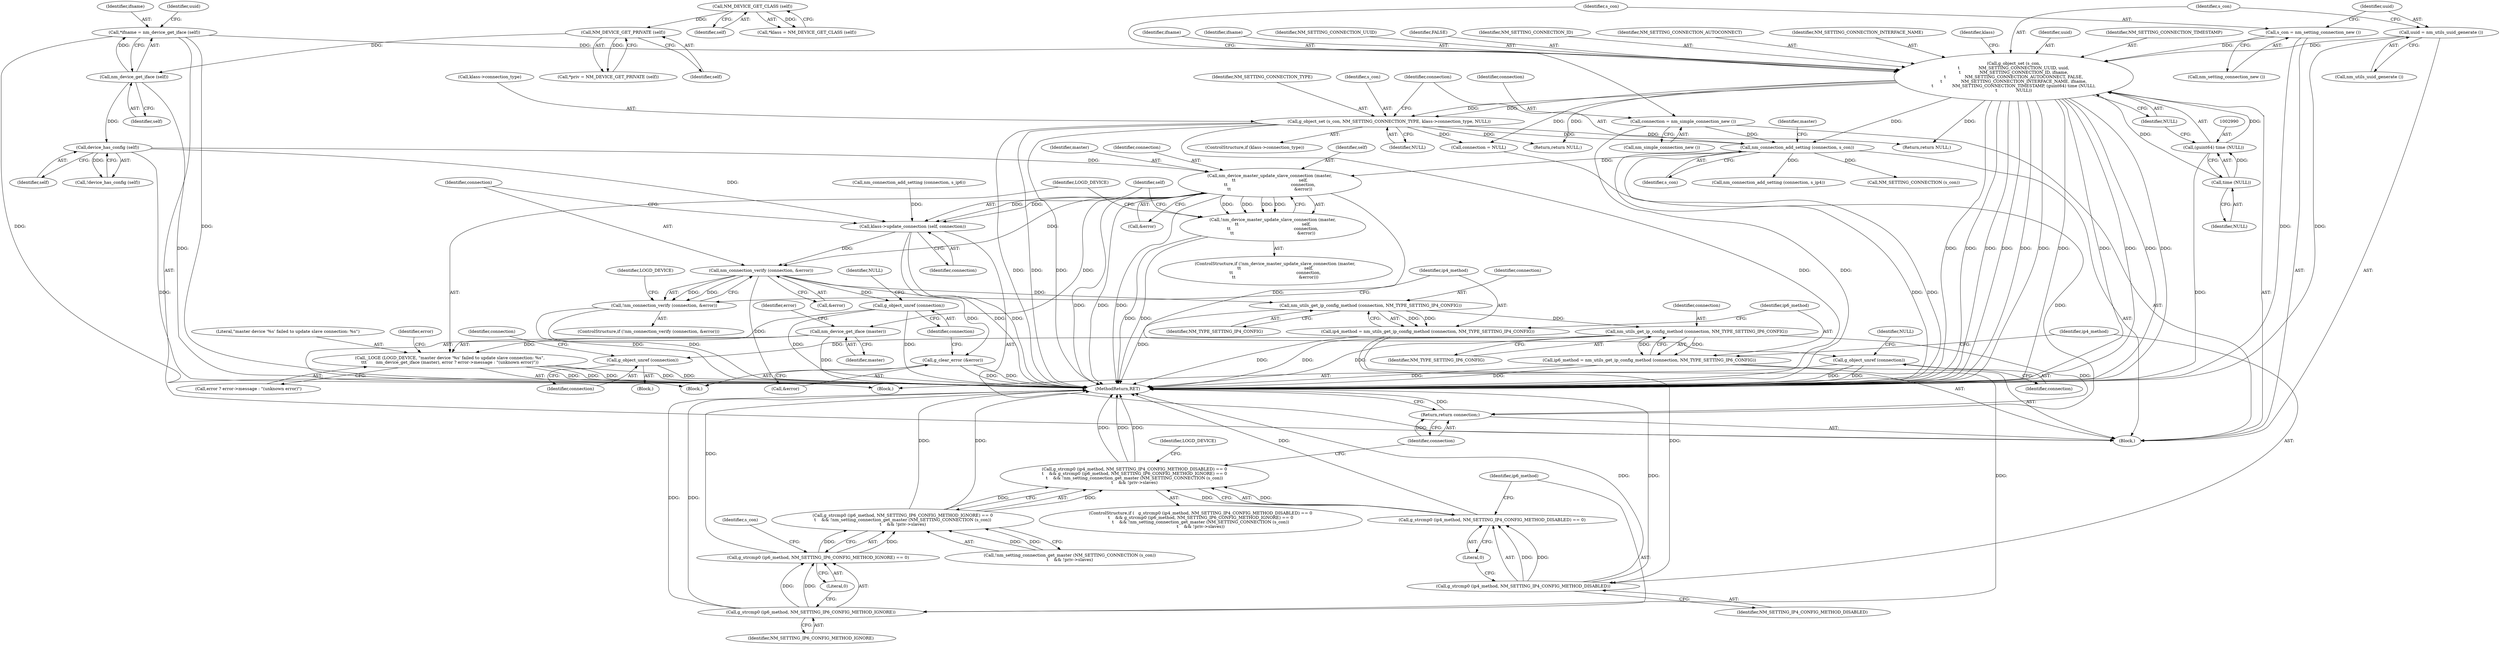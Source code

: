 digraph "0_NetworkManager_d5fc88e573fa58b93034b04d35a2454f5d28cad9@pointer" {
"1003013" [label="(Call,nm_device_master_update_slave_connection (master,\n\t\t                                               self,\n\t\t                                               connection,\n\t\t                                               &error))"];
"1002961" [label="(Call,device_has_config (self))"];
"1002936" [label="(Call,nm_device_get_iface (self))"];
"1002931" [label="(Call,NM_DEVICE_GET_PRIVATE (self))"];
"1002926" [label="(Call,NM_DEVICE_GET_CLASS (self))"];
"1003005" [label="(Call,nm_connection_add_setting (connection, s_con))"];
"1002969" [label="(Call,connection = nm_simple_connection_new ())"];
"1002978" [label="(Call,g_object_set (s_con,\n\t              NM_SETTING_CONNECTION_UUID, uuid,\n\t              NM_SETTING_CONNECTION_ID, ifname,\n\t              NM_SETTING_CONNECTION_AUTOCONNECT, FALSE,\n\t              NM_SETTING_CONNECTION_INTERFACE_NAME, ifname,\n\t              NM_SETTING_CONNECTION_TIMESTAMP, (guint64) time (NULL),\n\t              NULL))"];
"1002972" [label="(Call,s_con = nm_setting_connection_new ())"];
"1002975" [label="(Call,uuid = nm_utils_uuid_generate ())"];
"1002934" [label="(Call,*ifname = nm_device_get_iface (self))"];
"1002989" [label="(Call,(guint64) time (NULL))"];
"1002991" [label="(Call,time (NULL))"];
"1002998" [label="(Call,g_object_set (s_con, NM_SETTING_CONNECTION_TYPE, klass->connection_type, NULL))"];
"1003012" [label="(Call,!nm_device_master_update_slave_connection (master,\n\t\t                                               self,\n\t\t                                               connection,\n\t\t                                               &error))"];
"1003023" [label="(Call,nm_device_get_iface (master))"];
"1003020" [label="(Call,_LOGE (LOGD_DEVICE, \"master device '%s' failed to update slave connection: %s\",\n\t\t\t       nm_device_get_iface (master), error ? error->message : \"(unknown error)\"))"];
"1003033" [label="(Call,g_object_unref (connection))"];
"1003057" [label="(Call,klass->update_connection (self, connection))"];
"1003062" [label="(Call,nm_connection_verify (connection, &error))"];
"1003061" [label="(Call,!nm_connection_verify (connection, &error))"];
"1003073" [label="(Call,g_clear_error (&error))"];
"1003076" [label="(Call,g_object_unref (connection))"];
"1003082" [label="(Call,nm_utils_get_ip_config_method (connection, NM_TYPE_SETTING_IP4_CONFIG))"];
"1003080" [label="(Call,ip4_method = nm_utils_get_ip_config_method (connection, NM_TYPE_SETTING_IP4_CONFIG))"];
"1003093" [label="(Call,g_strcmp0 (ip4_method, NM_SETTING_IP4_CONFIG_METHOD_DISABLED))"];
"1003092" [label="(Call,g_strcmp0 (ip4_method, NM_SETTING_IP4_CONFIG_METHOD_DISABLED) == 0)"];
"1003091" [label="(Call,g_strcmp0 (ip4_method, NM_SETTING_IP4_CONFIG_METHOD_DISABLED) == 0\n\t    && g_strcmp0 (ip6_method, NM_SETTING_IP6_CONFIG_METHOD_IGNORE) == 0\n\t    && !nm_setting_connection_get_master (NM_SETTING_CONNECTION (s_con))\n\t    && !priv->slaves)"];
"1003087" [label="(Call,nm_utils_get_ip_config_method (connection, NM_TYPE_SETTING_IP6_CONFIG))"];
"1003085" [label="(Call,ip6_method = nm_utils_get_ip_config_method (connection, NM_TYPE_SETTING_IP6_CONFIG))"];
"1003099" [label="(Call,g_strcmp0 (ip6_method, NM_SETTING_IP6_CONFIG_METHOD_IGNORE))"];
"1003098" [label="(Call,g_strcmp0 (ip6_method, NM_SETTING_IP6_CONFIG_METHOD_IGNORE) == 0)"];
"1003097" [label="(Call,g_strcmp0 (ip6_method, NM_SETTING_IP6_CONFIG_METHOD_IGNORE) == 0\n\t    && !nm_setting_connection_get_master (NM_SETTING_CONNECTION (s_con))\n\t    && !priv->slaves)"];
"1003116" [label="(Call,g_object_unref (connection))"];
"1003121" [label="(Return,return connection;)"];
"1003061" [label="(Call,!nm_connection_verify (connection, &error))"];
"1003025" [label="(Call,error ? error->message : \"(unknown error)\")"];
"1003117" [label="(Identifier,connection)"];
"1002927" [label="(Identifier,self)"];
"1003101" [label="(Identifier,NM_SETTING_IP6_CONFIG_METHOD_IGNORE)"];
"1003020" [label="(Call,_LOGE (LOGD_DEVICE, \"master device '%s' failed to update slave connection: %s\",\n\t\t\t       nm_device_get_iface (master), error ? error->message : \"(unknown error)\"))"];
"1003096" [label="(Literal,0)"];
"1003074" [label="(Call,&error)"];
"1003093" [label="(Call,g_strcmp0 (ip4_method, NM_SETTING_IP4_CONFIG_METHOD_DISABLED))"];
"1003063" [label="(Identifier,connection)"];
"1002981" [label="(Identifier,uuid)"];
"1003079" [label="(Identifier,NULL)"];
"1003089" [label="(Identifier,NM_TYPE_SETTING_IP6_CONFIG)"];
"1003102" [label="(Literal,0)"];
"1003005" [label="(Call,nm_connection_add_setting (connection, s_con))"];
"1002961" [label="(Call,device_has_config (self))"];
"1003045" [label="(Call,nm_connection_add_setting (connection, s_ip4))"];
"1003106" [label="(Call,NM_SETTING_CONNECTION (s_con))"];
"1003099" [label="(Call,g_strcmp0 (ip6_method, NM_SETTING_IP6_CONFIG_METHOD_IGNORE))"];
"1003077" [label="(Identifier,connection)"];
"1003026" [label="(Identifier,error)"];
"1003114" [label="(Identifier,LOGD_DEVICE)"];
"1002975" [label="(Call,uuid = nm_utils_uuid_generate ())"];
"1002998" [label="(Call,g_object_set (s_con, NM_SETTING_CONNECTION_TYPE, klass->connection_type, NULL))"];
"1003021" [label="(Identifier,LOGD_DEVICE)"];
"1002931" [label="(Call,NM_DEVICE_GET_PRIVATE (self))"];
"1003097" [label="(Call,g_strcmp0 (ip6_method, NM_SETTING_IP6_CONFIG_METHOD_IGNORE) == 0\n\t    && !nm_setting_connection_get_master (NM_SETTING_CONNECTION (s_con))\n\t    && !priv->slaves)"];
"1002922" [label="(Block,)"];
"1003087" [label="(Call,nm_utils_get_ip_config_method (connection, NM_TYPE_SETTING_IP6_CONFIG))"];
"1002991" [label="(Call,time (NULL))"];
"1003006" [label="(Identifier,connection)"];
"1003081" [label="(Identifier,ip4_method)"];
"1003060" [label="(ControlStructure,if (!nm_connection_verify (connection, &error)))"];
"1003023" [label="(Call,nm_device_get_iface (master))"];
"1003090" [label="(ControlStructure,if (   g_strcmp0 (ip4_method, NM_SETTING_IP4_CONFIG_METHOD_DISABLED) == 0\n\t    && g_strcmp0 (ip6_method, NM_SETTING_IP6_CONFIG_METHOD_IGNORE) == 0\n\t    && !nm_setting_connection_get_master (NM_SETTING_CONNECTION (s_con))\n\t    && !priv->slaves))"];
"1002972" [label="(Call,s_con = nm_setting_connection_new ())"];
"1003092" [label="(Call,g_strcmp0 (ip4_method, NM_SETTING_IP4_CONFIG_METHOD_DISABLED) == 0)"];
"1003119" [label="(Identifier,connection)"];
"1002960" [label="(Call,!device_has_config (self))"];
"1002969" [label="(Call,connection = nm_simple_connection_new ())"];
"1002988" [label="(Identifier,NM_SETTING_CONNECTION_TIMESTAMP)"];
"1003088" [label="(Identifier,connection)"];
"1003116" [label="(Call,g_object_unref (connection))"];
"1002994" [label="(ControlStructure,if (klass->connection_type))"];
"1003007" [label="(Identifier,s_con)"];
"1003001" [label="(Call,klass->connection_type)"];
"1003062" [label="(Call,nm_connection_verify (connection, &error))"];
"1002992" [label="(Identifier,NULL)"];
"1003076" [label="(Call,g_object_unref (connection))"];
"1003121" [label="(Return,return connection;)"];
"1002935" [label="(Identifier,ifname)"];
"1002979" [label="(Identifier,s_con)"];
"1002977" [label="(Call,nm_utils_uuid_generate ())"];
"1003019" [label="(Block,)"];
"1003083" [label="(Identifier,connection)"];
"1002924" [label="(Call,*klass = NM_DEVICE_GET_CLASS (self))"];
"1002987" [label="(Identifier,ifname)"];
"1003000" [label="(Identifier,NM_SETTING_CONNECTION_TYPE)"];
"1003084" [label="(Identifier,NM_TYPE_SETTING_IP4_CONFIG)"];
"1003022" [label="(Literal,\"master device '%s' failed to update slave connection: %s\")"];
"1003034" [label="(Identifier,connection)"];
"1003098" [label="(Call,g_strcmp0 (ip6_method, NM_SETTING_IP6_CONFIG_METHOD_IGNORE) == 0)"];
"1003057" [label="(Call,klass->update_connection (self, connection))"];
"1003078" [label="(Return,return NULL;)"];
"1003082" [label="(Call,nm_utils_get_ip_config_method (connection, NM_TYPE_SETTING_IP4_CONFIG))"];
"1003068" [label="(Identifier,LOGD_DEVICE)"];
"1002976" [label="(Identifier,uuid)"];
"1003064" [label="(Call,&error)"];
"1003058" [label="(Identifier,self)"];
"1002993" [label="(Identifier,NULL)"];
"1003054" [label="(Call,nm_connection_add_setting (connection, s_ip6))"];
"1002937" [label="(Identifier,self)"];
"1003118" [label="(Call,connection = NULL)"];
"1003080" [label="(Call,ip4_method = nm_utils_get_ip_config_method (connection, NM_TYPE_SETTING_IP4_CONFIG))"];
"1003033" [label="(Call,g_object_unref (connection))"];
"1002983" [label="(Identifier,ifname)"];
"1003100" [label="(Identifier,ip6_method)"];
"1003011" [label="(ControlStructure,if (!nm_device_master_update_slave_connection (master,\n\t\t                                               self,\n\t\t                                               connection,\n\t\t                                               &error)))"];
"1003103" [label="(Call,!nm_setting_connection_get_master (NM_SETTING_CONNECTION (s_con))\n\t    && !priv->slaves)"];
"1002973" [label="(Identifier,s_con)"];
"1002980" [label="(Identifier,NM_SETTING_CONNECTION_UUID)"];
"1002985" [label="(Identifier,FALSE)"];
"1003085" [label="(Call,ip6_method = nm_utils_get_ip_config_method (connection, NM_TYPE_SETTING_IP6_CONFIG))"];
"1002982" [label="(Identifier,NM_SETTING_CONNECTION_ID)"];
"1003107" [label="(Identifier,s_con)"];
"1007368" [label="(MethodReturn,RET)"];
"1002934" [label="(Call,*ifname = nm_device_get_iface (self))"];
"1002984" [label="(Identifier,NM_SETTING_CONNECTION_AUTOCONNECT)"];
"1003016" [label="(Identifier,connection)"];
"1002999" [label="(Identifier,s_con)"];
"1003091" [label="(Call,g_strcmp0 (ip4_method, NM_SETTING_IP4_CONFIG_METHOD_DISABLED) == 0\n\t    && g_strcmp0 (ip6_method, NM_SETTING_IP6_CONFIG_METHOD_IGNORE) == 0\n\t    && !nm_setting_connection_get_master (NM_SETTING_CONNECTION (s_con))\n\t    && !priv->slaves)"];
"1003036" [label="(Identifier,NULL)"];
"1002936" [label="(Call,nm_device_get_iface (self))"];
"1003009" [label="(Identifier,master)"];
"1002986" [label="(Identifier,NM_SETTING_CONNECTION_INTERFACE_NAME)"];
"1003112" [label="(Block,)"];
"1002978" [label="(Call,g_object_set (s_con,\n\t              NM_SETTING_CONNECTION_UUID, uuid,\n\t              NM_SETTING_CONNECTION_ID, ifname,\n\t              NM_SETTING_CONNECTION_AUTOCONNECT, FALSE,\n\t              NM_SETTING_CONNECTION_INTERFACE_NAME, ifname,\n\t              NM_SETTING_CONNECTION_TIMESTAMP, (guint64) time (NULL),\n\t              NULL))"];
"1003073" [label="(Call,g_clear_error (&error))"];
"1003066" [label="(Block,)"];
"1003017" [label="(Call,&error)"];
"1003059" [label="(Identifier,connection)"];
"1003095" [label="(Identifier,NM_SETTING_IP4_CONFIG_METHOD_DISABLED)"];
"1002944" [label="(Identifier,uuid)"];
"1003012" [label="(Call,!nm_device_master_update_slave_connection (master,\n\t\t                                               self,\n\t\t                                               connection,\n\t\t                                               &error))"];
"1003094" [label="(Identifier,ip4_method)"];
"1003122" [label="(Identifier,connection)"];
"1003004" [label="(Identifier,NULL)"];
"1002929" [label="(Call,*priv = NM_DEVICE_GET_PRIVATE (self))"];
"1003035" [label="(Return,return NULL;)"];
"1002974" [label="(Call,nm_setting_connection_new ())"];
"1002996" [label="(Identifier,klass)"];
"1003086" [label="(Identifier,ip6_method)"];
"1003024" [label="(Identifier,master)"];
"1002970" [label="(Identifier,connection)"];
"1002962" [label="(Identifier,self)"];
"1003032" [label="(Identifier,error)"];
"1002971" [label="(Call,nm_simple_connection_new ())"];
"1003015" [label="(Identifier,self)"];
"1002926" [label="(Call,NM_DEVICE_GET_CLASS (self))"];
"1002932" [label="(Identifier,self)"];
"1003013" [label="(Call,nm_device_master_update_slave_connection (master,\n\t\t                                               self,\n\t\t                                               connection,\n\t\t                                               &error))"];
"1003014" [label="(Identifier,master)"];
"1002989" [label="(Call,(guint64) time (NULL))"];
"1003013" -> "1003012"  [label="AST: "];
"1003013" -> "1003017"  [label="CFG: "];
"1003014" -> "1003013"  [label="AST: "];
"1003015" -> "1003013"  [label="AST: "];
"1003016" -> "1003013"  [label="AST: "];
"1003017" -> "1003013"  [label="AST: "];
"1003012" -> "1003013"  [label="CFG: "];
"1003013" -> "1007368"  [label="DDG: "];
"1003013" -> "1007368"  [label="DDG: "];
"1003013" -> "1007368"  [label="DDG: "];
"1003013" -> "1003012"  [label="DDG: "];
"1003013" -> "1003012"  [label="DDG: "];
"1003013" -> "1003012"  [label="DDG: "];
"1003013" -> "1003012"  [label="DDG: "];
"1002961" -> "1003013"  [label="DDG: "];
"1003005" -> "1003013"  [label="DDG: "];
"1003013" -> "1003023"  [label="DDG: "];
"1003013" -> "1003033"  [label="DDG: "];
"1003013" -> "1003057"  [label="DDG: "];
"1003013" -> "1003057"  [label="DDG: "];
"1003013" -> "1003062"  [label="DDG: "];
"1002961" -> "1002960"  [label="AST: "];
"1002961" -> "1002962"  [label="CFG: "];
"1002962" -> "1002961"  [label="AST: "];
"1002960" -> "1002961"  [label="CFG: "];
"1002961" -> "1007368"  [label="DDG: "];
"1002961" -> "1002960"  [label="DDG: "];
"1002936" -> "1002961"  [label="DDG: "];
"1002961" -> "1003057"  [label="DDG: "];
"1002936" -> "1002934"  [label="AST: "];
"1002936" -> "1002937"  [label="CFG: "];
"1002937" -> "1002936"  [label="AST: "];
"1002934" -> "1002936"  [label="CFG: "];
"1002936" -> "1007368"  [label="DDG: "];
"1002936" -> "1002934"  [label="DDG: "];
"1002931" -> "1002936"  [label="DDG: "];
"1002931" -> "1002929"  [label="AST: "];
"1002931" -> "1002932"  [label="CFG: "];
"1002932" -> "1002931"  [label="AST: "];
"1002929" -> "1002931"  [label="CFG: "];
"1002931" -> "1002929"  [label="DDG: "];
"1002926" -> "1002931"  [label="DDG: "];
"1002926" -> "1002924"  [label="AST: "];
"1002926" -> "1002927"  [label="CFG: "];
"1002927" -> "1002926"  [label="AST: "];
"1002924" -> "1002926"  [label="CFG: "];
"1002926" -> "1002924"  [label="DDG: "];
"1003005" -> "1002922"  [label="AST: "];
"1003005" -> "1003007"  [label="CFG: "];
"1003006" -> "1003005"  [label="AST: "];
"1003007" -> "1003005"  [label="AST: "];
"1003009" -> "1003005"  [label="CFG: "];
"1003005" -> "1007368"  [label="DDG: "];
"1003005" -> "1007368"  [label="DDG: "];
"1002969" -> "1003005"  [label="DDG: "];
"1002978" -> "1003005"  [label="DDG: "];
"1002998" -> "1003005"  [label="DDG: "];
"1003005" -> "1003045"  [label="DDG: "];
"1003005" -> "1003106"  [label="DDG: "];
"1002969" -> "1002922"  [label="AST: "];
"1002969" -> "1002971"  [label="CFG: "];
"1002970" -> "1002969"  [label="AST: "];
"1002971" -> "1002969"  [label="AST: "];
"1002973" -> "1002969"  [label="CFG: "];
"1002969" -> "1007368"  [label="DDG: "];
"1002978" -> "1002922"  [label="AST: "];
"1002978" -> "1002993"  [label="CFG: "];
"1002979" -> "1002978"  [label="AST: "];
"1002980" -> "1002978"  [label="AST: "];
"1002981" -> "1002978"  [label="AST: "];
"1002982" -> "1002978"  [label="AST: "];
"1002983" -> "1002978"  [label="AST: "];
"1002984" -> "1002978"  [label="AST: "];
"1002985" -> "1002978"  [label="AST: "];
"1002986" -> "1002978"  [label="AST: "];
"1002987" -> "1002978"  [label="AST: "];
"1002988" -> "1002978"  [label="AST: "];
"1002989" -> "1002978"  [label="AST: "];
"1002993" -> "1002978"  [label="AST: "];
"1002996" -> "1002978"  [label="CFG: "];
"1002978" -> "1007368"  [label="DDG: "];
"1002978" -> "1007368"  [label="DDG: "];
"1002978" -> "1007368"  [label="DDG: "];
"1002978" -> "1007368"  [label="DDG: "];
"1002978" -> "1007368"  [label="DDG: "];
"1002978" -> "1007368"  [label="DDG: "];
"1002978" -> "1007368"  [label="DDG: "];
"1002978" -> "1007368"  [label="DDG: "];
"1002978" -> "1007368"  [label="DDG: "];
"1002978" -> "1007368"  [label="DDG: "];
"1002978" -> "1007368"  [label="DDG: "];
"1002972" -> "1002978"  [label="DDG: "];
"1002975" -> "1002978"  [label="DDG: "];
"1002934" -> "1002978"  [label="DDG: "];
"1002989" -> "1002978"  [label="DDG: "];
"1002991" -> "1002978"  [label="DDG: "];
"1002978" -> "1002998"  [label="DDG: "];
"1002978" -> "1002998"  [label="DDG: "];
"1002978" -> "1003035"  [label="DDG: "];
"1002978" -> "1003078"  [label="DDG: "];
"1002978" -> "1003118"  [label="DDG: "];
"1002972" -> "1002922"  [label="AST: "];
"1002972" -> "1002974"  [label="CFG: "];
"1002973" -> "1002972"  [label="AST: "];
"1002974" -> "1002972"  [label="AST: "];
"1002976" -> "1002972"  [label="CFG: "];
"1002972" -> "1007368"  [label="DDG: "];
"1002975" -> "1002922"  [label="AST: "];
"1002975" -> "1002977"  [label="CFG: "];
"1002976" -> "1002975"  [label="AST: "];
"1002977" -> "1002975"  [label="AST: "];
"1002979" -> "1002975"  [label="CFG: "];
"1002975" -> "1007368"  [label="DDG: "];
"1002934" -> "1002922"  [label="AST: "];
"1002935" -> "1002934"  [label="AST: "];
"1002944" -> "1002934"  [label="CFG: "];
"1002934" -> "1007368"  [label="DDG: "];
"1002934" -> "1007368"  [label="DDG: "];
"1002989" -> "1002991"  [label="CFG: "];
"1002990" -> "1002989"  [label="AST: "];
"1002991" -> "1002989"  [label="AST: "];
"1002993" -> "1002989"  [label="CFG: "];
"1002989" -> "1007368"  [label="DDG: "];
"1002991" -> "1002989"  [label="DDG: "];
"1002991" -> "1002992"  [label="CFG: "];
"1002992" -> "1002991"  [label="AST: "];
"1002998" -> "1002994"  [label="AST: "];
"1002998" -> "1003004"  [label="CFG: "];
"1002999" -> "1002998"  [label="AST: "];
"1003000" -> "1002998"  [label="AST: "];
"1003001" -> "1002998"  [label="AST: "];
"1003004" -> "1002998"  [label="AST: "];
"1003006" -> "1002998"  [label="CFG: "];
"1002998" -> "1007368"  [label="DDG: "];
"1002998" -> "1007368"  [label="DDG: "];
"1002998" -> "1007368"  [label="DDG: "];
"1002998" -> "1007368"  [label="DDG: "];
"1002998" -> "1003035"  [label="DDG: "];
"1002998" -> "1003078"  [label="DDG: "];
"1002998" -> "1003118"  [label="DDG: "];
"1003012" -> "1003011"  [label="AST: "];
"1003021" -> "1003012"  [label="CFG: "];
"1003058" -> "1003012"  [label="CFG: "];
"1003012" -> "1007368"  [label="DDG: "];
"1003012" -> "1007368"  [label="DDG: "];
"1003023" -> "1003020"  [label="AST: "];
"1003023" -> "1003024"  [label="CFG: "];
"1003024" -> "1003023"  [label="AST: "];
"1003026" -> "1003023"  [label="CFG: "];
"1003023" -> "1007368"  [label="DDG: "];
"1003023" -> "1003020"  [label="DDG: "];
"1003020" -> "1003019"  [label="AST: "];
"1003020" -> "1003025"  [label="CFG: "];
"1003021" -> "1003020"  [label="AST: "];
"1003022" -> "1003020"  [label="AST: "];
"1003025" -> "1003020"  [label="AST: "];
"1003032" -> "1003020"  [label="CFG: "];
"1003020" -> "1007368"  [label="DDG: "];
"1003020" -> "1007368"  [label="DDG: "];
"1003020" -> "1007368"  [label="DDG: "];
"1003020" -> "1007368"  [label="DDG: "];
"1003033" -> "1003019"  [label="AST: "];
"1003033" -> "1003034"  [label="CFG: "];
"1003034" -> "1003033"  [label="AST: "];
"1003036" -> "1003033"  [label="CFG: "];
"1003033" -> "1007368"  [label="DDG: "];
"1003033" -> "1007368"  [label="DDG: "];
"1003057" -> "1002922"  [label="AST: "];
"1003057" -> "1003059"  [label="CFG: "];
"1003058" -> "1003057"  [label="AST: "];
"1003059" -> "1003057"  [label="AST: "];
"1003063" -> "1003057"  [label="CFG: "];
"1003057" -> "1007368"  [label="DDG: "];
"1003057" -> "1007368"  [label="DDG: "];
"1003054" -> "1003057"  [label="DDG: "];
"1003057" -> "1003062"  [label="DDG: "];
"1003062" -> "1003061"  [label="AST: "];
"1003062" -> "1003064"  [label="CFG: "];
"1003063" -> "1003062"  [label="AST: "];
"1003064" -> "1003062"  [label="AST: "];
"1003061" -> "1003062"  [label="CFG: "];
"1003062" -> "1007368"  [label="DDG: "];
"1003062" -> "1003061"  [label="DDG: "];
"1003062" -> "1003061"  [label="DDG: "];
"1003062" -> "1003073"  [label="DDG: "];
"1003062" -> "1003076"  [label="DDG: "];
"1003062" -> "1003082"  [label="DDG: "];
"1003061" -> "1003060"  [label="AST: "];
"1003068" -> "1003061"  [label="CFG: "];
"1003081" -> "1003061"  [label="CFG: "];
"1003061" -> "1007368"  [label="DDG: "];
"1003061" -> "1007368"  [label="DDG: "];
"1003073" -> "1003066"  [label="AST: "];
"1003073" -> "1003074"  [label="CFG: "];
"1003074" -> "1003073"  [label="AST: "];
"1003077" -> "1003073"  [label="CFG: "];
"1003073" -> "1007368"  [label="DDG: "];
"1003073" -> "1007368"  [label="DDG: "];
"1003076" -> "1003066"  [label="AST: "];
"1003076" -> "1003077"  [label="CFG: "];
"1003077" -> "1003076"  [label="AST: "];
"1003079" -> "1003076"  [label="CFG: "];
"1003076" -> "1007368"  [label="DDG: "];
"1003076" -> "1007368"  [label="DDG: "];
"1003082" -> "1003080"  [label="AST: "];
"1003082" -> "1003084"  [label="CFG: "];
"1003083" -> "1003082"  [label="AST: "];
"1003084" -> "1003082"  [label="AST: "];
"1003080" -> "1003082"  [label="CFG: "];
"1003082" -> "1007368"  [label="DDG: "];
"1003082" -> "1003080"  [label="DDG: "];
"1003082" -> "1003080"  [label="DDG: "];
"1003082" -> "1003087"  [label="DDG: "];
"1003080" -> "1002922"  [label="AST: "];
"1003081" -> "1003080"  [label="AST: "];
"1003086" -> "1003080"  [label="CFG: "];
"1003080" -> "1007368"  [label="DDG: "];
"1003080" -> "1003093"  [label="DDG: "];
"1003093" -> "1003092"  [label="AST: "];
"1003093" -> "1003095"  [label="CFG: "];
"1003094" -> "1003093"  [label="AST: "];
"1003095" -> "1003093"  [label="AST: "];
"1003096" -> "1003093"  [label="CFG: "];
"1003093" -> "1007368"  [label="DDG: "];
"1003093" -> "1007368"  [label="DDG: "];
"1003093" -> "1003092"  [label="DDG: "];
"1003093" -> "1003092"  [label="DDG: "];
"1003092" -> "1003091"  [label="AST: "];
"1003092" -> "1003096"  [label="CFG: "];
"1003096" -> "1003092"  [label="AST: "];
"1003100" -> "1003092"  [label="CFG: "];
"1003091" -> "1003092"  [label="CFG: "];
"1003092" -> "1007368"  [label="DDG: "];
"1003092" -> "1003091"  [label="DDG: "];
"1003092" -> "1003091"  [label="DDG: "];
"1003091" -> "1003090"  [label="AST: "];
"1003091" -> "1003097"  [label="CFG: "];
"1003097" -> "1003091"  [label="AST: "];
"1003114" -> "1003091"  [label="CFG: "];
"1003122" -> "1003091"  [label="CFG: "];
"1003091" -> "1007368"  [label="DDG: "];
"1003091" -> "1007368"  [label="DDG: "];
"1003091" -> "1007368"  [label="DDG: "];
"1003097" -> "1003091"  [label="DDG: "];
"1003097" -> "1003091"  [label="DDG: "];
"1003087" -> "1003085"  [label="AST: "];
"1003087" -> "1003089"  [label="CFG: "];
"1003088" -> "1003087"  [label="AST: "];
"1003089" -> "1003087"  [label="AST: "];
"1003085" -> "1003087"  [label="CFG: "];
"1003087" -> "1007368"  [label="DDG: "];
"1003087" -> "1007368"  [label="DDG: "];
"1003087" -> "1003085"  [label="DDG: "];
"1003087" -> "1003085"  [label="DDG: "];
"1003087" -> "1003116"  [label="DDG: "];
"1003087" -> "1003121"  [label="DDG: "];
"1003085" -> "1002922"  [label="AST: "];
"1003086" -> "1003085"  [label="AST: "];
"1003094" -> "1003085"  [label="CFG: "];
"1003085" -> "1007368"  [label="DDG: "];
"1003085" -> "1007368"  [label="DDG: "];
"1003085" -> "1003099"  [label="DDG: "];
"1003099" -> "1003098"  [label="AST: "];
"1003099" -> "1003101"  [label="CFG: "];
"1003100" -> "1003099"  [label="AST: "];
"1003101" -> "1003099"  [label="AST: "];
"1003102" -> "1003099"  [label="CFG: "];
"1003099" -> "1007368"  [label="DDG: "];
"1003099" -> "1007368"  [label="DDG: "];
"1003099" -> "1003098"  [label="DDG: "];
"1003099" -> "1003098"  [label="DDG: "];
"1003098" -> "1003097"  [label="AST: "];
"1003098" -> "1003102"  [label="CFG: "];
"1003102" -> "1003098"  [label="AST: "];
"1003107" -> "1003098"  [label="CFG: "];
"1003097" -> "1003098"  [label="CFG: "];
"1003098" -> "1007368"  [label="DDG: "];
"1003098" -> "1003097"  [label="DDG: "];
"1003098" -> "1003097"  [label="DDG: "];
"1003097" -> "1003103"  [label="CFG: "];
"1003103" -> "1003097"  [label="AST: "];
"1003097" -> "1007368"  [label="DDG: "];
"1003097" -> "1007368"  [label="DDG: "];
"1003103" -> "1003097"  [label="DDG: "];
"1003103" -> "1003097"  [label="DDG: "];
"1003116" -> "1003112"  [label="AST: "];
"1003116" -> "1003117"  [label="CFG: "];
"1003117" -> "1003116"  [label="AST: "];
"1003119" -> "1003116"  [label="CFG: "];
"1003116" -> "1007368"  [label="DDG: "];
"1003121" -> "1002922"  [label="AST: "];
"1003121" -> "1003122"  [label="CFG: "];
"1003122" -> "1003121"  [label="AST: "];
"1007368" -> "1003121"  [label="CFG: "];
"1003121" -> "1007368"  [label="DDG: "];
"1003122" -> "1003121"  [label="DDG: "];
"1003118" -> "1003121"  [label="DDG: "];
}
